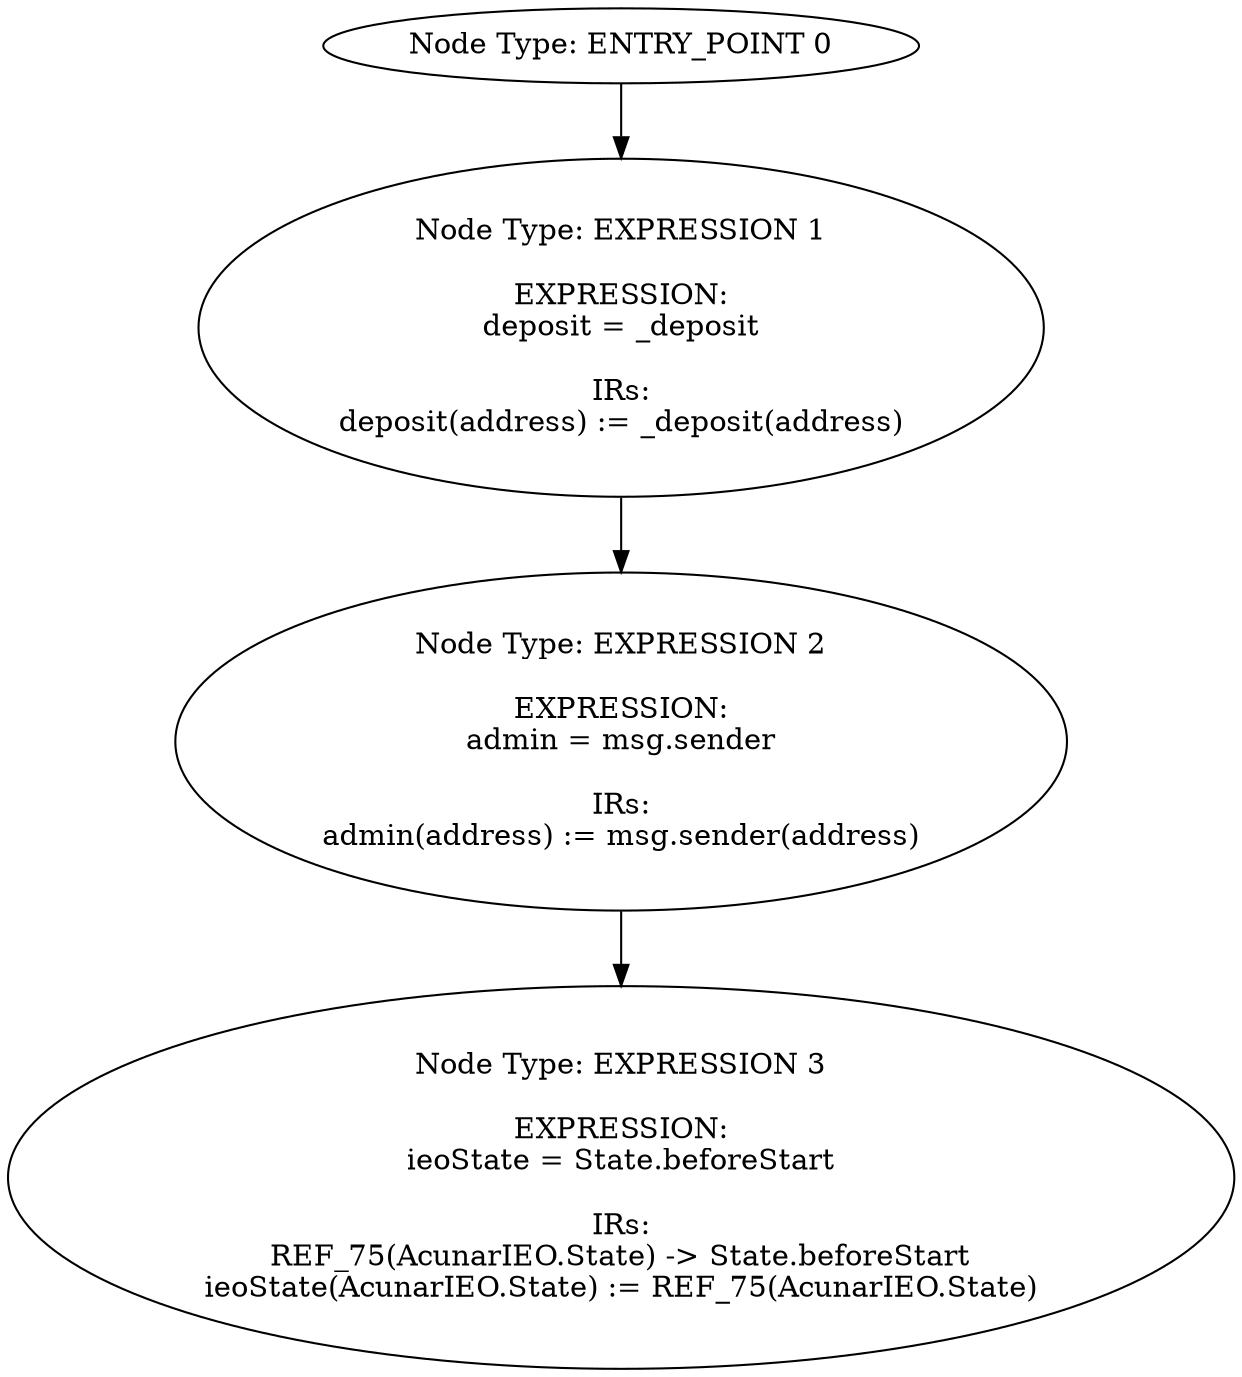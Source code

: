digraph{
0[label="Node Type: ENTRY_POINT 0
"];
0->1;
1[label="Node Type: EXPRESSION 1

EXPRESSION:
deposit = _deposit

IRs:
deposit(address) := _deposit(address)"];
1->2;
2[label="Node Type: EXPRESSION 2

EXPRESSION:
admin = msg.sender

IRs:
admin(address) := msg.sender(address)"];
2->3;
3[label="Node Type: EXPRESSION 3

EXPRESSION:
ieoState = State.beforeStart

IRs:
REF_75(AcunarIEO.State) -> State.beforeStart
ieoState(AcunarIEO.State) := REF_75(AcunarIEO.State)"];
}
